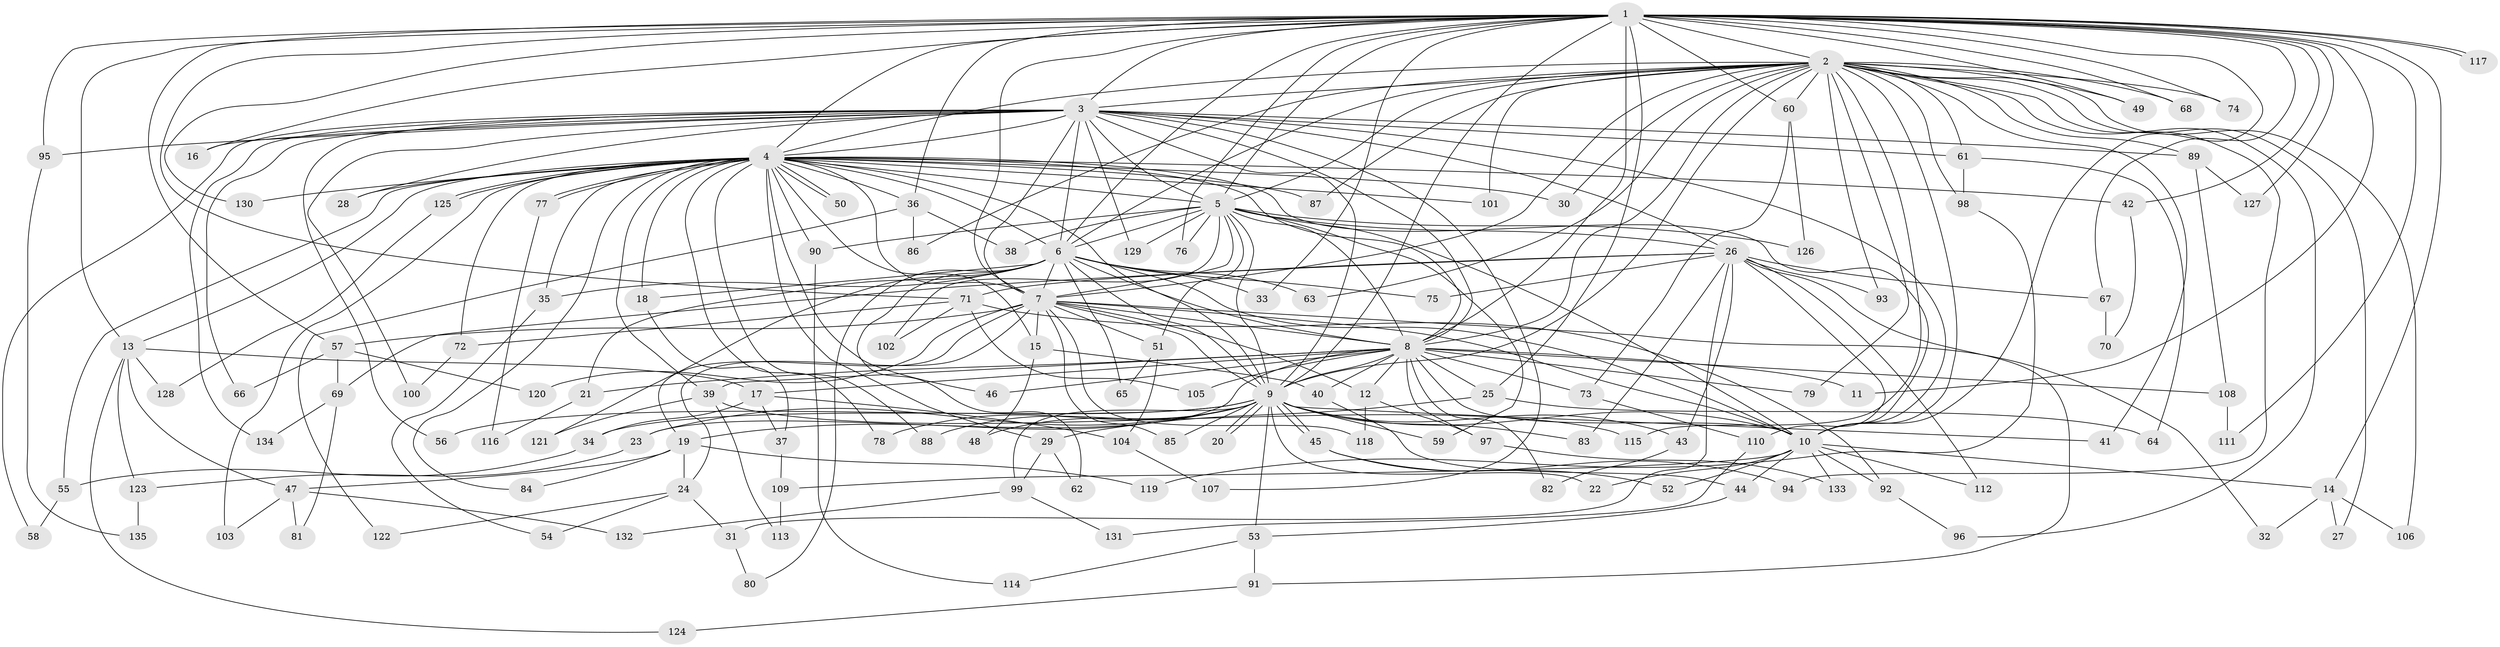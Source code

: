 // coarse degree distribution, {35: 0.014925373134328358, 28: 0.014925373134328358, 1: 0.1791044776119403, 2: 0.4925373134328358, 3: 0.16417910447761194, 4: 0.07462686567164178, 22: 0.014925373134328358, 15: 0.014925373134328358, 8: 0.014925373134328358, 11: 0.014925373134328358}
// Generated by graph-tools (version 1.1) at 2025/48/03/04/25 21:48:16]
// undirected, 135 vertices, 295 edges
graph export_dot {
graph [start="1"]
  node [color=gray90,style=filled];
  1;
  2;
  3;
  4;
  5;
  6;
  7;
  8;
  9;
  10;
  11;
  12;
  13;
  14;
  15;
  16;
  17;
  18;
  19;
  20;
  21;
  22;
  23;
  24;
  25;
  26;
  27;
  28;
  29;
  30;
  31;
  32;
  33;
  34;
  35;
  36;
  37;
  38;
  39;
  40;
  41;
  42;
  43;
  44;
  45;
  46;
  47;
  48;
  49;
  50;
  51;
  52;
  53;
  54;
  55;
  56;
  57;
  58;
  59;
  60;
  61;
  62;
  63;
  64;
  65;
  66;
  67;
  68;
  69;
  70;
  71;
  72;
  73;
  74;
  75;
  76;
  77;
  78;
  79;
  80;
  81;
  82;
  83;
  84;
  85;
  86;
  87;
  88;
  89;
  90;
  91;
  92;
  93;
  94;
  95;
  96;
  97;
  98;
  99;
  100;
  101;
  102;
  103;
  104;
  105;
  106;
  107;
  108;
  109;
  110;
  111;
  112;
  113;
  114;
  115;
  116;
  117;
  118;
  119;
  120;
  121;
  122;
  123;
  124;
  125;
  126;
  127;
  128;
  129;
  130;
  131;
  132;
  133;
  134;
  135;
  1 -- 2;
  1 -- 3;
  1 -- 4;
  1 -- 5;
  1 -- 6;
  1 -- 7;
  1 -- 8;
  1 -- 9;
  1 -- 10;
  1 -- 11;
  1 -- 13;
  1 -- 14;
  1 -- 16;
  1 -- 25;
  1 -- 33;
  1 -- 36;
  1 -- 42;
  1 -- 49;
  1 -- 57;
  1 -- 60;
  1 -- 67;
  1 -- 68;
  1 -- 71;
  1 -- 74;
  1 -- 76;
  1 -- 95;
  1 -- 111;
  1 -- 117;
  1 -- 117;
  1 -- 127;
  1 -- 130;
  2 -- 3;
  2 -- 4;
  2 -- 5;
  2 -- 6;
  2 -- 7;
  2 -- 8;
  2 -- 9;
  2 -- 10;
  2 -- 27;
  2 -- 30;
  2 -- 41;
  2 -- 49;
  2 -- 60;
  2 -- 61;
  2 -- 63;
  2 -- 68;
  2 -- 74;
  2 -- 79;
  2 -- 86;
  2 -- 87;
  2 -- 89;
  2 -- 93;
  2 -- 94;
  2 -- 96;
  2 -- 98;
  2 -- 101;
  2 -- 106;
  2 -- 115;
  3 -- 4;
  3 -- 5;
  3 -- 6;
  3 -- 7;
  3 -- 8;
  3 -- 9;
  3 -- 10;
  3 -- 16;
  3 -- 26;
  3 -- 28;
  3 -- 56;
  3 -- 58;
  3 -- 61;
  3 -- 66;
  3 -- 89;
  3 -- 95;
  3 -- 100;
  3 -- 107;
  3 -- 129;
  3 -- 134;
  4 -- 5;
  4 -- 6;
  4 -- 7;
  4 -- 8;
  4 -- 9;
  4 -- 10;
  4 -- 13;
  4 -- 15;
  4 -- 18;
  4 -- 28;
  4 -- 29;
  4 -- 30;
  4 -- 35;
  4 -- 36;
  4 -- 39;
  4 -- 42;
  4 -- 46;
  4 -- 50;
  4 -- 50;
  4 -- 55;
  4 -- 72;
  4 -- 77;
  4 -- 77;
  4 -- 78;
  4 -- 84;
  4 -- 87;
  4 -- 88;
  4 -- 90;
  4 -- 101;
  4 -- 103;
  4 -- 125;
  4 -- 125;
  4 -- 130;
  5 -- 6;
  5 -- 7;
  5 -- 8;
  5 -- 9;
  5 -- 10;
  5 -- 26;
  5 -- 38;
  5 -- 51;
  5 -- 59;
  5 -- 76;
  5 -- 90;
  5 -- 102;
  5 -- 126;
  5 -- 129;
  6 -- 7;
  6 -- 8;
  6 -- 9;
  6 -- 10;
  6 -- 18;
  6 -- 21;
  6 -- 33;
  6 -- 35;
  6 -- 62;
  6 -- 63;
  6 -- 65;
  6 -- 75;
  6 -- 80;
  6 -- 121;
  7 -- 8;
  7 -- 9;
  7 -- 10;
  7 -- 12;
  7 -- 15;
  7 -- 19;
  7 -- 24;
  7 -- 32;
  7 -- 51;
  7 -- 57;
  7 -- 85;
  7 -- 118;
  7 -- 120;
  8 -- 9;
  8 -- 10;
  8 -- 11;
  8 -- 12;
  8 -- 17;
  8 -- 21;
  8 -- 23;
  8 -- 25;
  8 -- 39;
  8 -- 40;
  8 -- 46;
  8 -- 73;
  8 -- 79;
  8 -- 82;
  8 -- 97;
  8 -- 105;
  8 -- 108;
  9 -- 10;
  9 -- 19;
  9 -- 20;
  9 -- 20;
  9 -- 22;
  9 -- 23;
  9 -- 34;
  9 -- 41;
  9 -- 43;
  9 -- 45;
  9 -- 45;
  9 -- 48;
  9 -- 53;
  9 -- 56;
  9 -- 59;
  9 -- 78;
  9 -- 83;
  9 -- 85;
  9 -- 88;
  9 -- 99;
  10 -- 14;
  10 -- 22;
  10 -- 44;
  10 -- 52;
  10 -- 92;
  10 -- 109;
  10 -- 112;
  10 -- 133;
  12 -- 97;
  12 -- 118;
  13 -- 17;
  13 -- 47;
  13 -- 123;
  13 -- 124;
  13 -- 128;
  14 -- 27;
  14 -- 32;
  14 -- 106;
  15 -- 40;
  15 -- 48;
  17 -- 34;
  17 -- 37;
  17 -- 104;
  18 -- 37;
  19 -- 24;
  19 -- 47;
  19 -- 84;
  19 -- 119;
  21 -- 116;
  23 -- 123;
  24 -- 31;
  24 -- 54;
  24 -- 122;
  25 -- 29;
  25 -- 64;
  26 -- 31;
  26 -- 43;
  26 -- 67;
  26 -- 69;
  26 -- 71;
  26 -- 75;
  26 -- 83;
  26 -- 91;
  26 -- 93;
  26 -- 110;
  26 -- 112;
  29 -- 62;
  29 -- 99;
  31 -- 80;
  34 -- 55;
  35 -- 54;
  36 -- 38;
  36 -- 86;
  36 -- 122;
  37 -- 109;
  39 -- 113;
  39 -- 115;
  39 -- 121;
  40 -- 44;
  42 -- 70;
  43 -- 82;
  44 -- 53;
  45 -- 52;
  45 -- 94;
  47 -- 81;
  47 -- 103;
  47 -- 132;
  51 -- 65;
  51 -- 104;
  53 -- 91;
  53 -- 114;
  55 -- 58;
  57 -- 66;
  57 -- 69;
  57 -- 120;
  60 -- 73;
  60 -- 126;
  61 -- 64;
  61 -- 98;
  67 -- 70;
  69 -- 81;
  69 -- 134;
  71 -- 72;
  71 -- 92;
  71 -- 102;
  71 -- 105;
  72 -- 100;
  73 -- 110;
  77 -- 116;
  89 -- 108;
  89 -- 127;
  90 -- 114;
  91 -- 124;
  92 -- 96;
  95 -- 135;
  97 -- 133;
  98 -- 119;
  99 -- 131;
  99 -- 132;
  104 -- 107;
  108 -- 111;
  109 -- 113;
  110 -- 131;
  123 -- 135;
  125 -- 128;
}
